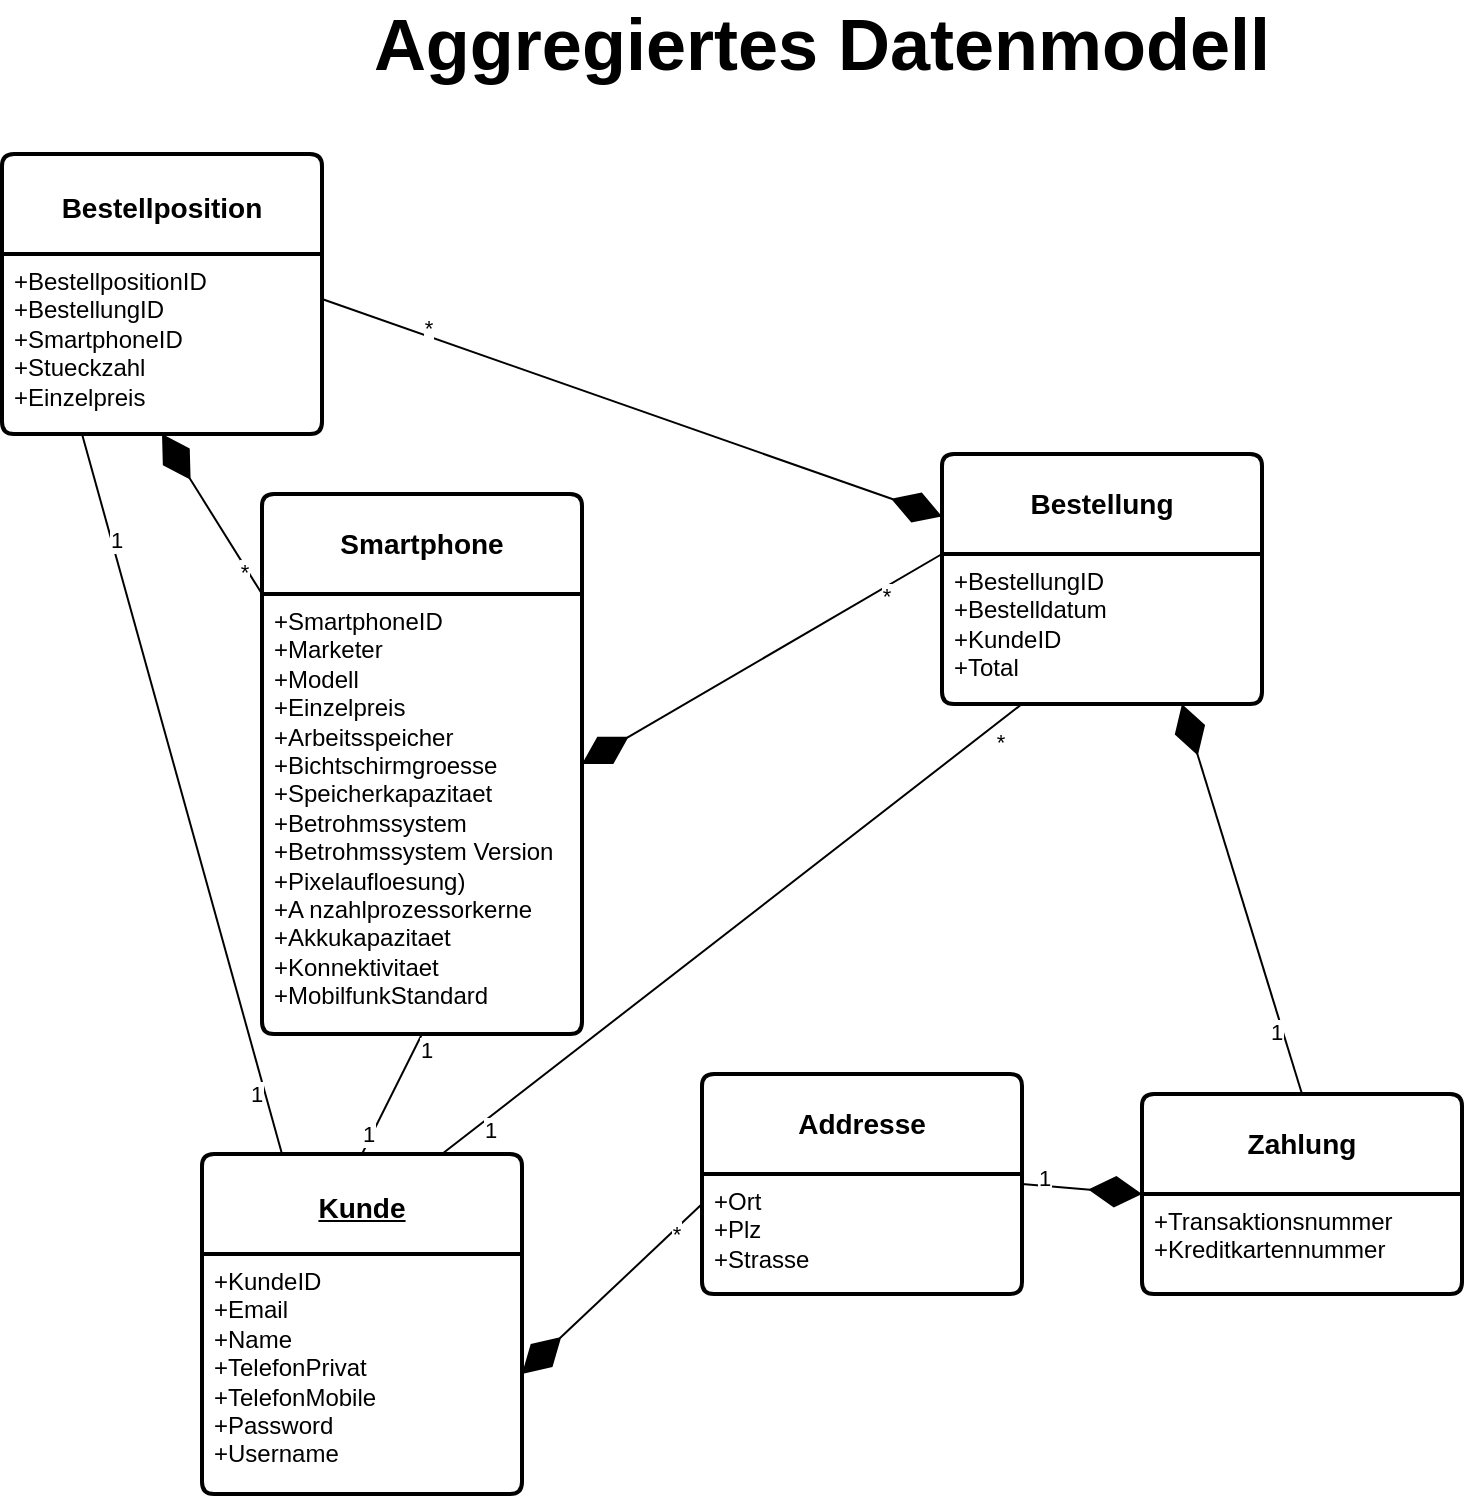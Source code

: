 <mxfile version="26.0.11">
  <diagram name="Page-1" id="59lDfqBqN45nsPaaerHX">
    <mxGraphModel dx="1750" dy="2030" grid="1" gridSize="10" guides="1" tooltips="1" connect="1" arrows="1" fold="1" page="1" pageScale="1" pageWidth="850" pageHeight="1100" math="0" shadow="0">
      <root>
        <mxCell id="0" />
        <mxCell id="1" parent="0" />
        <mxCell id="CvrDBl_kxHb6i_lV2LF3-46" value="" style="endArrow=diamondThin;endFill=1;endSize=24;html=1;rounded=0;entryX=1;entryY=0.5;entryDx=0;entryDy=0;exitX=0;exitY=0;exitDx=0;exitDy=0;" parent="1" source="U6h7JssvRAPEU9nQ1imk-5" target="U6h7JssvRAPEU9nQ1imk-1" edge="1">
          <mxGeometry width="160" relative="1" as="geometry">
            <mxPoint x="540" y="-714.8" as="sourcePoint" />
            <mxPoint x="445" y="-714.667" as="targetPoint" />
          </mxGeometry>
        </mxCell>
        <mxCell id="CvrDBl_kxHb6i_lV2LF3-47" value="*" style="edgeLabel;html=1;align=center;verticalAlign=middle;resizable=0;points=[];" parent="CvrDBl_kxHb6i_lV2LF3-46" vertex="1" connectable="0">
          <mxGeometry x="-0.67" y="4" relative="1" as="geometry">
            <mxPoint as="offset" />
          </mxGeometry>
        </mxCell>
        <mxCell id="CvrDBl_kxHb6i_lV2LF3-51" value="" style="endArrow=none;html=1;rounded=0;exitX=0.25;exitY=0;exitDx=0;exitDy=0;entryX=0.25;entryY=1;entryDx=0;entryDy=0;" parent="1" source="U6h7JssvRAPEU9nQ1imk-6" target="U6h7JssvRAPEU9nQ1imk-9" edge="1">
          <mxGeometry relative="1" as="geometry">
            <mxPoint x="320" y="-311.948" as="sourcePoint" />
            <mxPoint x="480" y="-295.818" as="targetPoint" />
          </mxGeometry>
        </mxCell>
        <mxCell id="CvrDBl_kxHb6i_lV2LF3-52" value="1" style="edgeLabel;html=1;align=center;verticalAlign=middle;resizable=0;points=[];" parent="CvrDBl_kxHb6i_lV2LF3-51" vertex="1" connectable="0">
          <mxGeometry x="-0.824" y="5" relative="1" as="geometry">
            <mxPoint as="offset" />
          </mxGeometry>
        </mxCell>
        <mxCell id="CvrDBl_kxHb6i_lV2LF3-53" value="1" style="edgeLabel;html=1;align=center;verticalAlign=middle;resizable=0;points=[];" parent="CvrDBl_kxHb6i_lV2LF3-51" vertex="1" connectable="0">
          <mxGeometry x="0.705" y="-2" relative="1" as="geometry">
            <mxPoint as="offset" />
          </mxGeometry>
        </mxCell>
        <mxCell id="CvrDBl_kxHb6i_lV2LF3-55" value="" style="endArrow=diamondThin;endFill=1;endSize=24;html=1;rounded=0;entryX=1;entryY=0.5;entryDx=0;entryDy=0;exitX=0;exitY=0.25;exitDx=0;exitDy=0;" parent="1" source="U6h7JssvRAPEU9nQ1imk-14" target="U6h7JssvRAPEU9nQ1imk-7" edge="1">
          <mxGeometry width="160" relative="1" as="geometry">
            <mxPoint x="238.085" y="-90" as="sourcePoint" />
            <mxPoint x="212.203" y="-250" as="targetPoint" />
          </mxGeometry>
        </mxCell>
        <mxCell id="CvrDBl_kxHb6i_lV2LF3-56" value="*" style="edgeLabel;html=1;align=center;verticalAlign=middle;resizable=0;points=[];" parent="CvrDBl_kxHb6i_lV2LF3-55" vertex="1" connectable="0">
          <mxGeometry x="-0.677" y="2" relative="1" as="geometry">
            <mxPoint as="offset" />
          </mxGeometry>
        </mxCell>
        <mxCell id="CvrDBl_kxHb6i_lV2LF3-68" value="" style="endArrow=diamondThin;endFill=1;endSize=24;html=1;rounded=0;exitX=0;exitY=0;exitDx=0;exitDy=0;entryX=0.5;entryY=1;entryDx=0;entryDy=0;" parent="1" source="U6h7JssvRAPEU9nQ1imk-2" target="U6h7JssvRAPEU9nQ1imk-9" edge="1">
          <mxGeometry width="160" relative="1" as="geometry">
            <mxPoint x="331.809" y="-600" as="sourcePoint" />
            <mxPoint x="521.034" y="-320" as="targetPoint" />
          </mxGeometry>
        </mxCell>
        <mxCell id="CvrDBl_kxHb6i_lV2LF3-69" value="*" style="edgeLabel;html=1;align=center;verticalAlign=middle;resizable=0;points=[];" parent="CvrDBl_kxHb6i_lV2LF3-68" vertex="1" connectable="0">
          <mxGeometry x="-0.677" y="2" relative="1" as="geometry">
            <mxPoint as="offset" />
          </mxGeometry>
        </mxCell>
        <mxCell id="CvrDBl_kxHb6i_lV2LF3-77" value="" style="endArrow=none;html=1;rounded=0;exitX=0.5;exitY=1;exitDx=0;exitDy=0;entryX=0.5;entryY=0;entryDx=0;entryDy=0;" parent="1" source="U6h7JssvRAPEU9nQ1imk-1" target="U6h7JssvRAPEU9nQ1imk-6" edge="1">
          <mxGeometry relative="1" as="geometry">
            <mxPoint x="293.261" y="-600" as="sourcePoint" />
            <mxPoint x="236" y="-430" as="targetPoint" />
          </mxGeometry>
        </mxCell>
        <mxCell id="CvrDBl_kxHb6i_lV2LF3-78" value="1" style="edgeLabel;html=1;align=center;verticalAlign=middle;resizable=0;points=[];" parent="CvrDBl_kxHb6i_lV2LF3-77" vertex="1" connectable="0">
          <mxGeometry x="-0.824" y="5" relative="1" as="geometry">
            <mxPoint as="offset" />
          </mxGeometry>
        </mxCell>
        <mxCell id="CvrDBl_kxHb6i_lV2LF3-79" value="1" style="edgeLabel;html=1;align=center;verticalAlign=middle;resizable=0;points=[];" parent="CvrDBl_kxHb6i_lV2LF3-77" vertex="1" connectable="0">
          <mxGeometry x="0.705" y="-2" relative="1" as="geometry">
            <mxPoint as="offset" />
          </mxGeometry>
        </mxCell>
        <mxCell id="CvrDBl_kxHb6i_lV2LF3-80" value="" style="endArrow=none;html=1;rounded=0;exitX=0.25;exitY=1;exitDx=0;exitDy=0;entryX=0.75;entryY=0;entryDx=0;entryDy=0;" parent="1" source="U6h7JssvRAPEU9nQ1imk-5" target="U6h7JssvRAPEU9nQ1imk-6" edge="1">
          <mxGeometry relative="1" as="geometry">
            <mxPoint x="592.556" y="-645" as="sourcePoint" />
            <mxPoint x="305" y="-430" as="targetPoint" />
          </mxGeometry>
        </mxCell>
        <mxCell id="CvrDBl_kxHb6i_lV2LF3-81" value="*" style="edgeLabel;html=1;align=center;verticalAlign=middle;resizable=0;points=[];" parent="CvrDBl_kxHb6i_lV2LF3-80" vertex="1" connectable="0">
          <mxGeometry x="-0.874" y="4" relative="1" as="geometry">
            <mxPoint x="4" y="1" as="offset" />
          </mxGeometry>
        </mxCell>
        <mxCell id="CvrDBl_kxHb6i_lV2LF3-82" value="1" style="edgeLabel;html=1;align=center;verticalAlign=middle;resizable=0;points=[];" parent="CvrDBl_kxHb6i_lV2LF3-80" vertex="1" connectable="0">
          <mxGeometry x="0.856" y="5" relative="1" as="geometry">
            <mxPoint as="offset" />
          </mxGeometry>
        </mxCell>
        <mxCell id="CvrDBl_kxHb6i_lV2LF3-84" value="" style="endArrow=diamondThin;endFill=1;endSize=24;html=1;rounded=0;entryX=0;entryY=0.25;entryDx=0;entryDy=0;exitX=1;exitY=0.25;exitDx=0;exitDy=0;" parent="1" source="U6h7JssvRAPEU9nQ1imk-9" target="U6h7JssvRAPEU9nQ1imk-4" edge="1">
          <mxGeometry width="160" relative="1" as="geometry">
            <mxPoint x="590.904" y="-320" as="sourcePoint" />
            <mxPoint x="615.054" y="-645" as="targetPoint" />
          </mxGeometry>
        </mxCell>
        <mxCell id="CvrDBl_kxHb6i_lV2LF3-85" value="*" style="edgeLabel;html=1;align=center;verticalAlign=middle;resizable=0;points=[];" parent="CvrDBl_kxHb6i_lV2LF3-84" vertex="1" connectable="0">
          <mxGeometry x="-0.67" y="4" relative="1" as="geometry">
            <mxPoint as="offset" />
          </mxGeometry>
        </mxCell>
        <mxCell id="CvrDBl_kxHb6i_lV2LF3-87" value="" style="endArrow=diamondThin;endFill=1;endSize=24;html=1;rounded=0;entryX=0;entryY=0.5;entryDx=0;entryDy=0;exitX=1;exitY=0.5;exitDx=0;exitDy=0;" parent="1" source="U6h7JssvRAPEU9nQ1imk-13" target="U6h7JssvRAPEU9nQ1imk-10" edge="1">
          <mxGeometry width="160" relative="1" as="geometry">
            <mxPoint x="320" y="-46.739" as="sourcePoint" />
            <mxPoint x="700" y="-62.037" as="targetPoint" />
          </mxGeometry>
        </mxCell>
        <mxCell id="CvrDBl_kxHb6i_lV2LF3-88" value="1" style="edgeLabel;html=1;align=center;verticalAlign=middle;resizable=0;points=[];" parent="CvrDBl_kxHb6i_lV2LF3-87" vertex="1" connectable="0">
          <mxGeometry x="-0.67" y="4" relative="1" as="geometry">
            <mxPoint as="offset" />
          </mxGeometry>
        </mxCell>
        <mxCell id="CvrDBl_kxHb6i_lV2LF3-89" value="" style="endArrow=diamondThin;endFill=1;endSize=24;html=1;rounded=0;entryX=0.75;entryY=1;entryDx=0;entryDy=0;exitX=0.5;exitY=0;exitDx=0;exitDy=0;" parent="1" source="U6h7JssvRAPEU9nQ1imk-10" target="U6h7JssvRAPEU9nQ1imk-5" edge="1">
          <mxGeometry width="160" relative="1" as="geometry">
            <mxPoint x="771.0" y="-110" as="sourcePoint" />
            <mxPoint x="636.124" y="-645" as="targetPoint" />
          </mxGeometry>
        </mxCell>
        <mxCell id="CvrDBl_kxHb6i_lV2LF3-90" value="1" style="edgeLabel;html=1;align=center;verticalAlign=middle;resizable=0;points=[];" parent="CvrDBl_kxHb6i_lV2LF3-89" vertex="1" connectable="0">
          <mxGeometry x="-0.67" y="4" relative="1" as="geometry">
            <mxPoint as="offset" />
          </mxGeometry>
        </mxCell>
        <mxCell id="U6h7JssvRAPEU9nQ1imk-1" value="&lt;b&gt;Smartphone&lt;/b&gt;" style="swimlane;childLayout=stackLayout;horizontal=1;startSize=50;horizontalStack=0;rounded=1;fontSize=14;fontStyle=0;strokeWidth=2;resizeParent=0;resizeLast=1;shadow=0;dashed=0;align=center;arcSize=4;whiteSpace=wrap;html=1;" vertex="1" parent="1">
          <mxGeometry x="190" y="-770" width="160" height="270" as="geometry" />
        </mxCell>
        <mxCell id="U6h7JssvRAPEU9nQ1imk-2" value="+SmartphoneID&lt;br&gt;+Marketer&lt;br&gt;+Modell&lt;br&gt;+Einzelpreis&lt;br&gt;+Arbeitsspeicher&lt;br&gt;+Bichtschirmgroesse&lt;br&gt;+Speicherkapazitaet&lt;br&gt;+Betrohmssystem&lt;br&gt;+Betrohmssystem Version&lt;br&gt;+Pixelaufloesung)&lt;br&gt;+A nzahlprozessorkerne&lt;br&gt;+Akkukapazitaet&lt;br&gt;+Konnektivitaet&lt;br&gt;+MobilfunkStandard" style="align=left;strokeColor=none;fillColor=none;spacingLeft=4;fontSize=12;verticalAlign=top;resizable=0;rotatable=0;part=1;html=1;" vertex="1" parent="U6h7JssvRAPEU9nQ1imk-1">
          <mxGeometry y="50" width="160" height="220" as="geometry" />
        </mxCell>
        <mxCell id="U6h7JssvRAPEU9nQ1imk-4" value="&lt;b&gt;Bestellung&lt;/b&gt;" style="swimlane;childLayout=stackLayout;horizontal=1;startSize=50;horizontalStack=0;rounded=1;fontSize=14;fontStyle=0;strokeWidth=2;resizeParent=0;resizeLast=1;shadow=0;dashed=0;align=center;arcSize=4;whiteSpace=wrap;html=1;" vertex="1" parent="1">
          <mxGeometry x="530" y="-790" width="160" height="125" as="geometry" />
        </mxCell>
        <mxCell id="U6h7JssvRAPEU9nQ1imk-5" value="+BestellungID&lt;br&gt;+Bestelldatum&lt;br&gt;+KundeID&lt;br&gt;+Total" style="align=left;strokeColor=none;fillColor=none;spacingLeft=4;fontSize=12;verticalAlign=top;resizable=0;rotatable=0;part=1;html=1;" vertex="1" parent="U6h7JssvRAPEU9nQ1imk-4">
          <mxGeometry y="50" width="160" height="75" as="geometry" />
        </mxCell>
        <mxCell id="U6h7JssvRAPEU9nQ1imk-6" value="&lt;p style=&quot;margin: 4px 0px 0px; text-align: center; text-decoration: underline;&quot;&gt;&lt;b&gt;Kunde&lt;/b&gt;&lt;/p&gt;" style="swimlane;childLayout=stackLayout;horizontal=1;startSize=50;horizontalStack=0;rounded=1;fontSize=14;fontStyle=0;strokeWidth=2;resizeParent=0;resizeLast=1;shadow=0;dashed=0;align=center;arcSize=4;whiteSpace=wrap;html=1;" vertex="1" parent="1">
          <mxGeometry x="160" y="-440" width="160" height="170" as="geometry" />
        </mxCell>
        <mxCell id="U6h7JssvRAPEU9nQ1imk-7" value="&lt;div align=&quot;left&quot;&gt;+KundeID&lt;br&gt;+Email&lt;br&gt;+Name&lt;br&gt;+TelefonPrivat&lt;br&gt;+TelefonMobile&lt;br&gt;+Password&lt;br&gt;+Username&lt;/div&gt;" style="align=left;strokeColor=none;fillColor=none;spacingLeft=4;fontSize=12;verticalAlign=top;resizable=0;rotatable=0;part=1;html=1;" vertex="1" parent="U6h7JssvRAPEU9nQ1imk-6">
          <mxGeometry y="50" width="160" height="120" as="geometry" />
        </mxCell>
        <mxCell id="U6h7JssvRAPEU9nQ1imk-8" value="&lt;p align=&quot;center&quot; style=&quot;margin: 4px 0px 0px; text-decoration-color: currentcolor;&quot;&gt;&lt;b&gt;Bestellposition&lt;/b&gt;&lt;/p&gt;" style="swimlane;childLayout=stackLayout;horizontal=1;startSize=50;horizontalStack=0;rounded=1;fontSize=14;fontStyle=0;strokeWidth=2;resizeParent=0;resizeLast=1;shadow=0;dashed=0;align=center;arcSize=4;whiteSpace=wrap;html=1;" vertex="1" parent="1">
          <mxGeometry x="60" y="-940" width="160" height="140" as="geometry" />
        </mxCell>
        <mxCell id="U6h7JssvRAPEU9nQ1imk-9" value="&lt;div align=&quot;left&quot;&gt;+BestellpositionID&lt;/div&gt;&lt;div align=&quot;left&quot;&gt;+BestellungID&lt;br&gt;+SmartphoneID&lt;br&gt;+Stueckzahl&lt;br&gt;+Einzelpreis&lt;/div&gt;" style="align=left;strokeColor=none;fillColor=none;spacingLeft=4;fontSize=12;verticalAlign=top;resizable=0;rotatable=0;part=1;html=1;" vertex="1" parent="U6h7JssvRAPEU9nQ1imk-8">
          <mxGeometry y="50" width="160" height="90" as="geometry" />
        </mxCell>
        <mxCell id="U6h7JssvRAPEU9nQ1imk-10" value="&lt;b&gt;Zahlung&lt;/b&gt;" style="swimlane;childLayout=stackLayout;horizontal=1;startSize=50;horizontalStack=0;rounded=1;fontSize=14;fontStyle=0;strokeWidth=2;resizeParent=0;resizeLast=1;shadow=0;dashed=0;align=center;arcSize=4;whiteSpace=wrap;html=1;" vertex="1" parent="1">
          <mxGeometry x="630" y="-470" width="160" height="100" as="geometry" />
        </mxCell>
        <mxCell id="U6h7JssvRAPEU9nQ1imk-11" value="&lt;div align=&quot;left&quot;&gt;+Transaktionsnummer&lt;/div&gt;&lt;div align=&quot;left&quot;&gt;+Kreditkartennummer&lt;/div&gt;" style="align=left;strokeColor=none;fillColor=none;spacingLeft=4;fontSize=12;verticalAlign=top;resizable=0;rotatable=0;part=1;html=1;" vertex="1" parent="U6h7JssvRAPEU9nQ1imk-10">
          <mxGeometry y="50" width="160" height="50" as="geometry" />
        </mxCell>
        <mxCell id="U6h7JssvRAPEU9nQ1imk-13" value="&lt;b&gt;Addresse&lt;/b&gt;" style="swimlane;childLayout=stackLayout;horizontal=1;startSize=50;horizontalStack=0;rounded=1;fontSize=14;fontStyle=0;strokeWidth=2;resizeParent=0;resizeLast=1;shadow=0;dashed=0;align=center;arcSize=4;whiteSpace=wrap;html=1;" vertex="1" parent="1">
          <mxGeometry x="410" y="-480" width="160" height="110" as="geometry" />
        </mxCell>
        <mxCell id="U6h7JssvRAPEU9nQ1imk-14" value="&lt;div align=&quot;left&quot;&gt;+Ort&lt;/div&gt;&lt;div align=&quot;left&quot;&gt;+Plz&lt;br&gt;+Strasse&lt;/div&gt;" style="align=left;strokeColor=none;fillColor=none;spacingLeft=4;fontSize=12;verticalAlign=top;resizable=0;rotatable=0;part=1;html=1;" vertex="1" parent="U6h7JssvRAPEU9nQ1imk-13">
          <mxGeometry y="50" width="160" height="60" as="geometry" />
        </mxCell>
        <mxCell id="U6h7JssvRAPEU9nQ1imk-20" value="&lt;b&gt;&lt;font style=&quot;font-size: 36px;&quot;&gt;Aggregiertes Datenmodell&lt;/font&gt;&lt;/b&gt;" style="text;html=1;align=center;verticalAlign=middle;whiteSpace=wrap;rounded=0;" vertex="1" parent="1">
          <mxGeometry x="210" y="-1010" width="520" height="30" as="geometry" />
        </mxCell>
      </root>
    </mxGraphModel>
  </diagram>
</mxfile>
